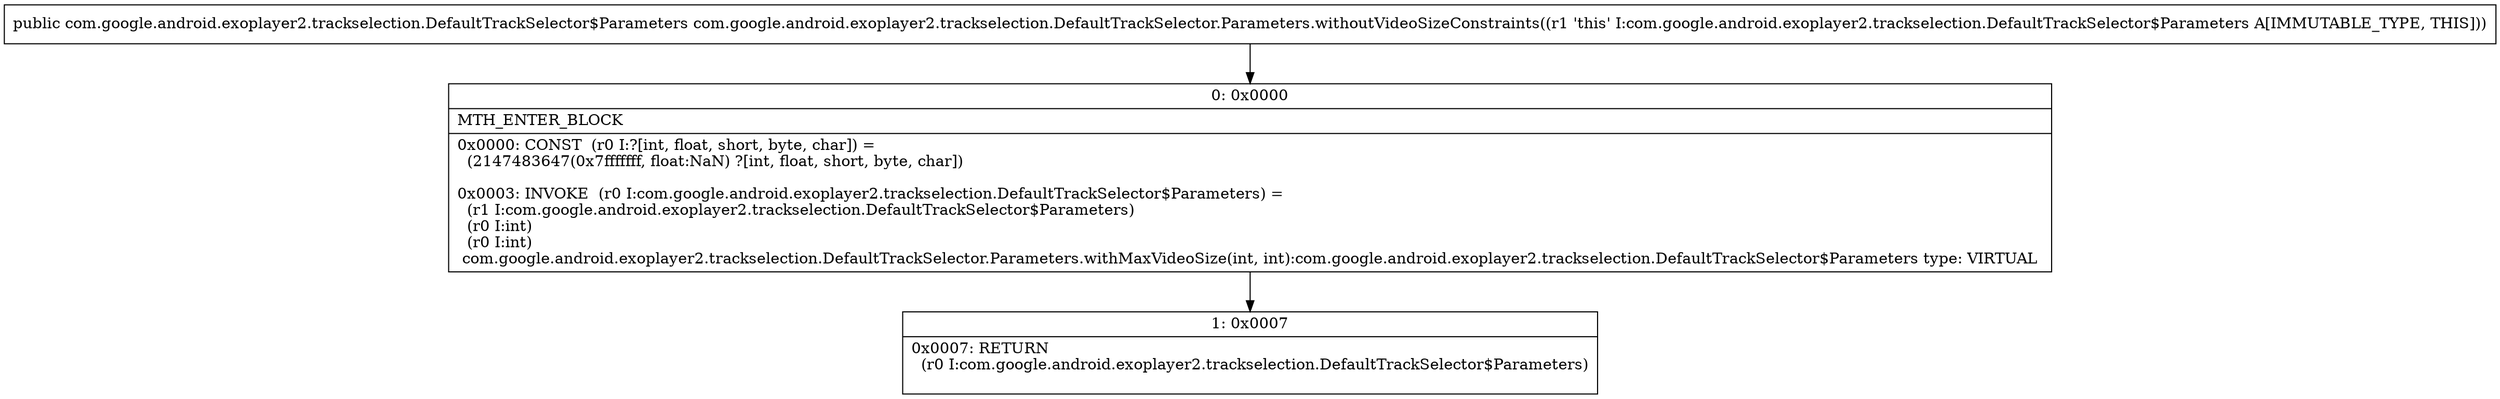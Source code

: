 digraph "CFG forcom.google.android.exoplayer2.trackselection.DefaultTrackSelector.Parameters.withoutVideoSizeConstraints()Lcom\/google\/android\/exoplayer2\/trackselection\/DefaultTrackSelector$Parameters;" {
Node_0 [shape=record,label="{0\:\ 0x0000|MTH_ENTER_BLOCK\l|0x0000: CONST  (r0 I:?[int, float, short, byte, char]) = \l  (2147483647(0x7fffffff, float:NaN) ?[int, float, short, byte, char])\l \l0x0003: INVOKE  (r0 I:com.google.android.exoplayer2.trackselection.DefaultTrackSelector$Parameters) = \l  (r1 I:com.google.android.exoplayer2.trackselection.DefaultTrackSelector$Parameters)\l  (r0 I:int)\l  (r0 I:int)\l com.google.android.exoplayer2.trackselection.DefaultTrackSelector.Parameters.withMaxVideoSize(int, int):com.google.android.exoplayer2.trackselection.DefaultTrackSelector$Parameters type: VIRTUAL \l}"];
Node_1 [shape=record,label="{1\:\ 0x0007|0x0007: RETURN  \l  (r0 I:com.google.android.exoplayer2.trackselection.DefaultTrackSelector$Parameters)\l \l}"];
MethodNode[shape=record,label="{public com.google.android.exoplayer2.trackselection.DefaultTrackSelector$Parameters com.google.android.exoplayer2.trackselection.DefaultTrackSelector.Parameters.withoutVideoSizeConstraints((r1 'this' I:com.google.android.exoplayer2.trackselection.DefaultTrackSelector$Parameters A[IMMUTABLE_TYPE, THIS])) }"];
MethodNode -> Node_0;
Node_0 -> Node_1;
}


